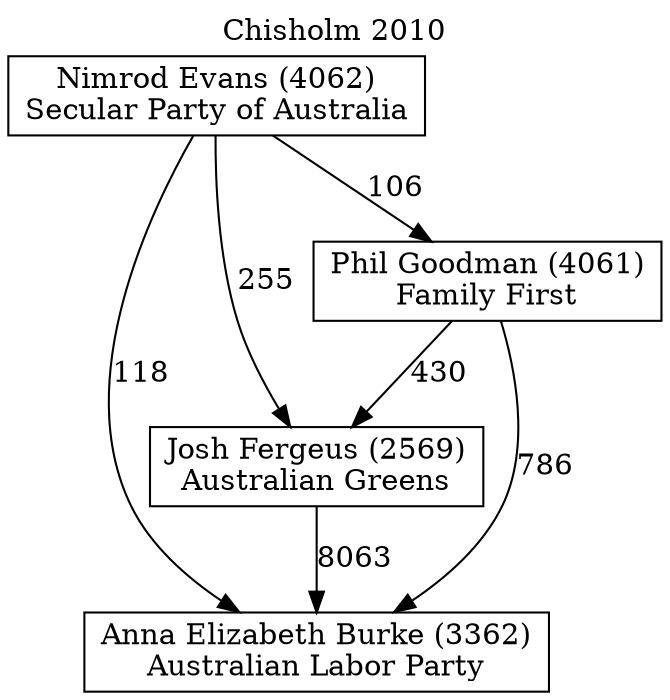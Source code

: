 // House preference flow
digraph "Anna Elizabeth Burke (3362)_Chisholm_2010" {
	graph [label="Chisholm 2010" labelloc=t mclimit=10]
	node [shape=box]
	"Anna Elizabeth Burke (3362)" [label="Anna Elizabeth Burke (3362)
Australian Labor Party"]
	"Josh Fergeus (2569)" [label="Josh Fergeus (2569)
Australian Greens"]
	"Phil Goodman (4061)" [label="Phil Goodman (4061)
Family First"]
	"Nimrod Evans (4062)" [label="Nimrod Evans (4062)
Secular Party of Australia"]
	"Josh Fergeus (2569)" -> "Anna Elizabeth Burke (3362)" [label=8063]
	"Phil Goodman (4061)" -> "Josh Fergeus (2569)" [label=430]
	"Nimrod Evans (4062)" -> "Phil Goodman (4061)" [label=106]
	"Phil Goodman (4061)" -> "Anna Elizabeth Burke (3362)" [label=786]
	"Nimrod Evans (4062)" -> "Anna Elizabeth Burke (3362)" [label=118]
	"Nimrod Evans (4062)" -> "Josh Fergeus (2569)" [label=255]
}
